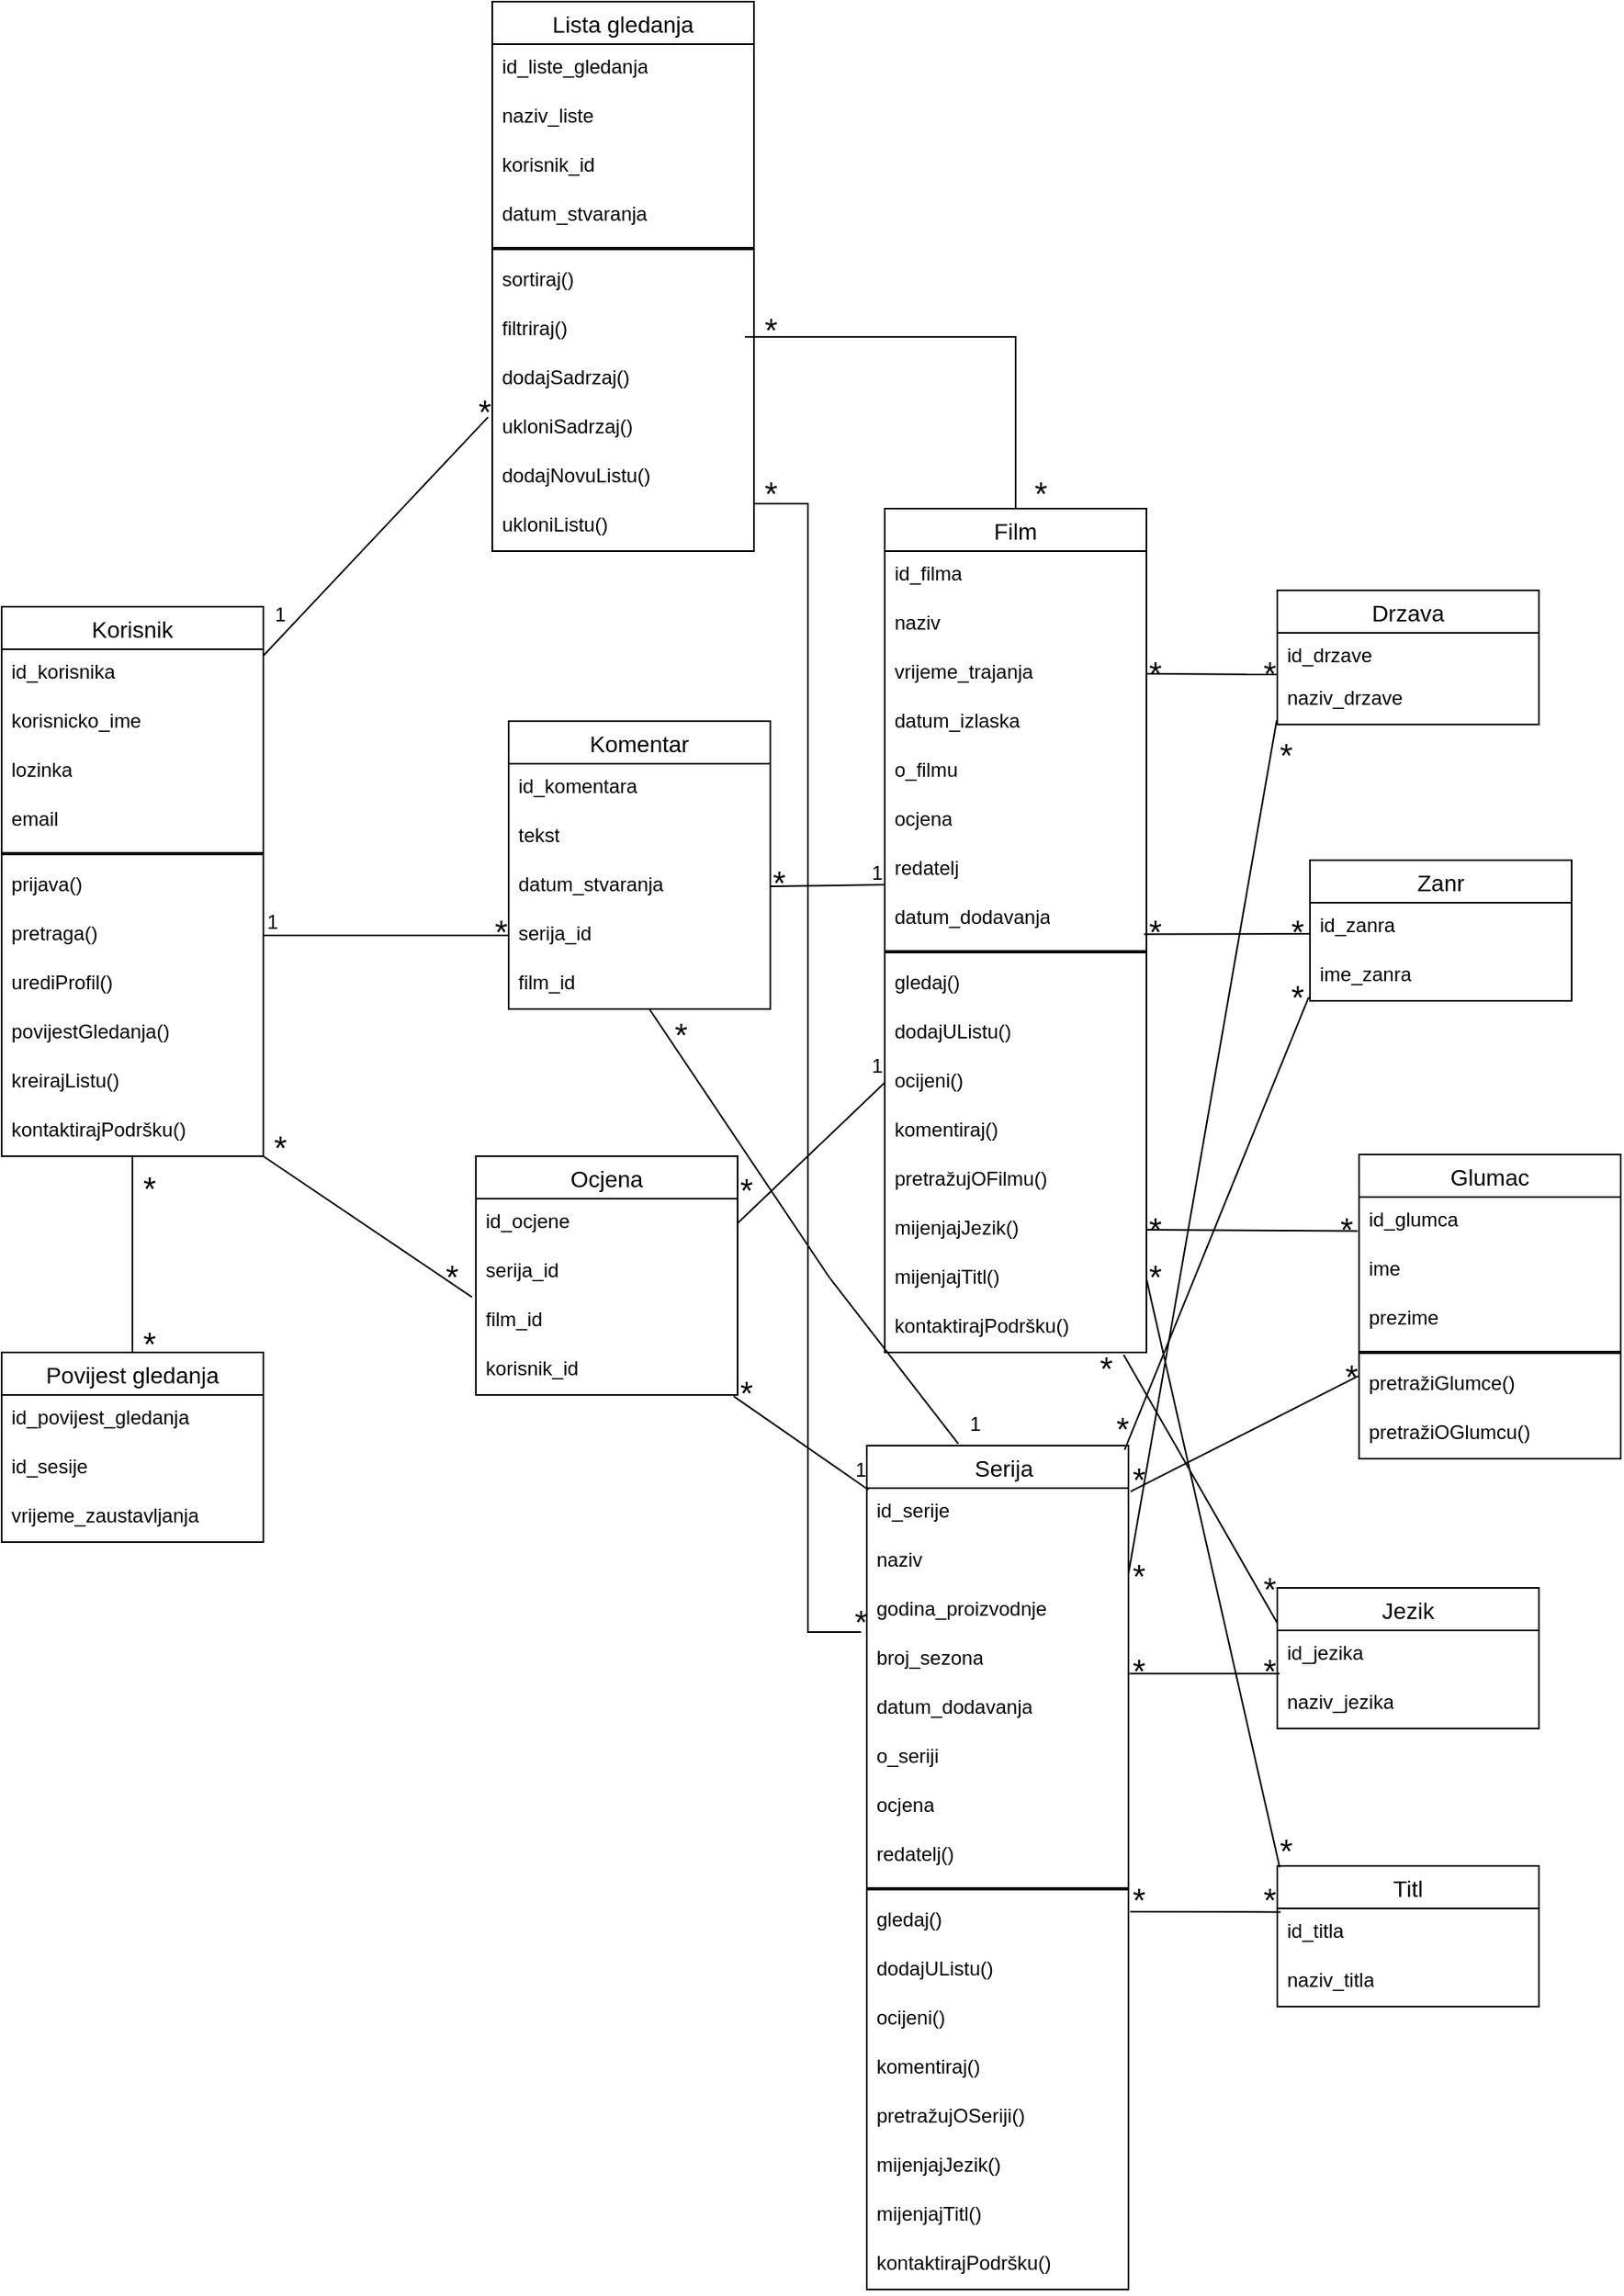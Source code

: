 <mxfile version="21.6.9" type="google">
  <diagram name="Page-1" id="tqZ2WAOpk1M-C6FMVx3-">
    <mxGraphModel grid="1" page="1" gridSize="10" guides="1" tooltips="1" connect="1" arrows="1" fold="1" pageScale="1" pageWidth="827" pageHeight="1169" math="0" shadow="0">
      <root>
        <mxCell id="0" />
        <mxCell id="1" parent="0" />
        <mxCell id="gK7qgR_omh8LFvfVxHxF-1" value="Korisnik" style="swimlane;fontStyle=0;childLayout=stackLayout;horizontal=1;startSize=26;horizontalStack=0;resizeParent=1;resizeParentMax=0;resizeLast=0;collapsible=1;marginBottom=0;align=center;fontSize=14;" vertex="1" parent="1">
          <mxGeometry x="50" y="140" width="160" height="336" as="geometry" />
        </mxCell>
        <mxCell id="gK7qgR_omh8LFvfVxHxF-2" value="id_korisnika&amp;nbsp;" style="text;strokeColor=none;fillColor=none;spacingLeft=4;spacingRight=4;overflow=hidden;rotatable=0;points=[[0,0.5],[1,0.5]];portConstraint=eastwest;fontSize=12;whiteSpace=wrap;html=1;" vertex="1" parent="gK7qgR_omh8LFvfVxHxF-1">
          <mxGeometry y="26" width="160" height="30" as="geometry" />
        </mxCell>
        <mxCell id="gK7qgR_omh8LFvfVxHxF-3" value="korisnicko_ime" style="text;strokeColor=none;fillColor=none;spacingLeft=4;spacingRight=4;overflow=hidden;rotatable=0;points=[[0,0.5],[1,0.5]];portConstraint=eastwest;fontSize=12;whiteSpace=wrap;html=1;" vertex="1" parent="gK7qgR_omh8LFvfVxHxF-1">
          <mxGeometry y="56" width="160" height="30" as="geometry" />
        </mxCell>
        <mxCell id="gK7qgR_omh8LFvfVxHxF-4" value="lozinka" style="text;strokeColor=none;fillColor=none;spacingLeft=4;spacingRight=4;overflow=hidden;rotatable=0;points=[[0,0.5],[1,0.5]];portConstraint=eastwest;fontSize=12;whiteSpace=wrap;html=1;" vertex="1" parent="gK7qgR_omh8LFvfVxHxF-1">
          <mxGeometry y="86" width="160" height="30" as="geometry" />
        </mxCell>
        <mxCell id="gK7qgR_omh8LFvfVxHxF-5" value="email" style="text;strokeColor=none;fillColor=none;spacingLeft=4;spacingRight=4;overflow=hidden;rotatable=0;points=[[0,0.5],[1,0.5]];portConstraint=eastwest;fontSize=12;whiteSpace=wrap;html=1;" vertex="1" parent="gK7qgR_omh8LFvfVxHxF-1">
          <mxGeometry y="116" width="160" height="30" as="geometry" />
        </mxCell>
        <mxCell id="gK7qgR_omh8LFvfVxHxF-13" value="" style="line;strokeWidth=2;html=1;" vertex="1" parent="gK7qgR_omh8LFvfVxHxF-1">
          <mxGeometry y="146" width="160" height="10" as="geometry" />
        </mxCell>
        <mxCell id="gK7qgR_omh8LFvfVxHxF-6" value="prijava()" style="text;strokeColor=none;fillColor=none;spacingLeft=4;spacingRight=4;overflow=hidden;rotatable=0;points=[[0,0.5],[1,0.5]];portConstraint=eastwest;fontSize=12;whiteSpace=wrap;html=1;" vertex="1" parent="gK7qgR_omh8LFvfVxHxF-1">
          <mxGeometry y="156" width="160" height="30" as="geometry" />
        </mxCell>
        <mxCell id="gK7qgR_omh8LFvfVxHxF-7" value="pretraga()" style="text;strokeColor=none;fillColor=none;spacingLeft=4;spacingRight=4;overflow=hidden;rotatable=0;points=[[0,0.5],[1,0.5]];portConstraint=eastwest;fontSize=12;whiteSpace=wrap;html=1;" vertex="1" parent="gK7qgR_omh8LFvfVxHxF-1">
          <mxGeometry y="186" width="160" height="30" as="geometry" />
        </mxCell>
        <mxCell id="gK7qgR_omh8LFvfVxHxF-8" value="urediProfil()" style="text;strokeColor=none;fillColor=none;spacingLeft=4;spacingRight=4;overflow=hidden;rotatable=0;points=[[0,0.5],[1,0.5]];portConstraint=eastwest;fontSize=12;whiteSpace=wrap;html=1;" vertex="1" parent="gK7qgR_omh8LFvfVxHxF-1">
          <mxGeometry y="216" width="160" height="30" as="geometry" />
        </mxCell>
        <mxCell id="gK7qgR_omh8LFvfVxHxF-9" value="povijestGledanja()" style="text;strokeColor=none;fillColor=none;spacingLeft=4;spacingRight=4;overflow=hidden;rotatable=0;points=[[0,0.5],[1,0.5]];portConstraint=eastwest;fontSize=12;whiteSpace=wrap;html=1;" vertex="1" parent="gK7qgR_omh8LFvfVxHxF-1">
          <mxGeometry y="246" width="160" height="30" as="geometry" />
        </mxCell>
        <mxCell id="gK7qgR_omh8LFvfVxHxF-10" value="kreirajListu()" style="text;strokeColor=none;fillColor=none;spacingLeft=4;spacingRight=4;overflow=hidden;rotatable=0;points=[[0,0.5],[1,0.5]];portConstraint=eastwest;fontSize=12;whiteSpace=wrap;html=1;" vertex="1" parent="gK7qgR_omh8LFvfVxHxF-1">
          <mxGeometry y="276" width="160" height="30" as="geometry" />
        </mxCell>
        <mxCell id="gK7qgR_omh8LFvfVxHxF-57" value="kontaktirajPodršku()" style="text;strokeColor=none;fillColor=none;spacingLeft=4;spacingRight=4;overflow=hidden;rotatable=0;points=[[0,0.5],[1,0.5]];portConstraint=eastwest;fontSize=12;whiteSpace=wrap;html=1;" vertex="1" parent="gK7qgR_omh8LFvfVxHxF-1">
          <mxGeometry y="306" width="160" height="30" as="geometry" />
        </mxCell>
        <mxCell id="gK7qgR_omh8LFvfVxHxF-14" value="Povijest gledanja" style="swimlane;fontStyle=0;childLayout=stackLayout;horizontal=1;startSize=26;horizontalStack=0;resizeParent=1;resizeParentMax=0;resizeLast=0;collapsible=1;marginBottom=0;align=center;fontSize=14;" vertex="1" parent="1">
          <mxGeometry x="50" y="596" width="160" height="116" as="geometry" />
        </mxCell>
        <mxCell id="gK7qgR_omh8LFvfVxHxF-15" value="id_povijest_gledanja" style="text;strokeColor=none;fillColor=none;spacingLeft=4;spacingRight=4;overflow=hidden;rotatable=0;points=[[0,0.5],[1,0.5]];portConstraint=eastwest;fontSize=12;whiteSpace=wrap;html=1;" vertex="1" parent="gK7qgR_omh8LFvfVxHxF-14">
          <mxGeometry y="26" width="160" height="30" as="geometry" />
        </mxCell>
        <mxCell id="gK7qgR_omh8LFvfVxHxF-16" value="id_sesije" style="text;strokeColor=none;fillColor=none;spacingLeft=4;spacingRight=4;overflow=hidden;rotatable=0;points=[[0,0.5],[1,0.5]];portConstraint=eastwest;fontSize=12;whiteSpace=wrap;html=1;" vertex="1" parent="gK7qgR_omh8LFvfVxHxF-14">
          <mxGeometry y="56" width="160" height="30" as="geometry" />
        </mxCell>
        <mxCell id="gK7qgR_omh8LFvfVxHxF-17" value="vrijeme_zaustavljanja" style="text;strokeColor=none;fillColor=none;spacingLeft=4;spacingRight=4;overflow=hidden;rotatable=0;points=[[0,0.5],[1,0.5]];portConstraint=eastwest;fontSize=12;whiteSpace=wrap;html=1;" vertex="1" parent="gK7qgR_omh8LFvfVxHxF-14">
          <mxGeometry y="86" width="160" height="30" as="geometry" />
        </mxCell>
        <mxCell id="gK7qgR_omh8LFvfVxHxF-18" value="Lista gledanja" style="swimlane;fontStyle=0;childLayout=stackLayout;horizontal=1;startSize=26;horizontalStack=0;resizeParent=1;resizeParentMax=0;resizeLast=0;collapsible=1;marginBottom=0;align=center;fontSize=14;" vertex="1" parent="1">
          <mxGeometry x="350" y="-230" width="160" height="336" as="geometry" />
        </mxCell>
        <mxCell id="gK7qgR_omh8LFvfVxHxF-19" value="id_liste_gledanja" style="text;strokeColor=none;fillColor=none;spacingLeft=4;spacingRight=4;overflow=hidden;rotatable=0;points=[[0,0.5],[1,0.5]];portConstraint=eastwest;fontSize=12;whiteSpace=wrap;html=1;" vertex="1" parent="gK7qgR_omh8LFvfVxHxF-18">
          <mxGeometry y="26" width="160" height="30" as="geometry" />
        </mxCell>
        <mxCell id="gK7qgR_omh8LFvfVxHxF-20" value="naziv_liste" style="text;strokeColor=none;fillColor=none;spacingLeft=4;spacingRight=4;overflow=hidden;rotatable=0;points=[[0,0.5],[1,0.5]];portConstraint=eastwest;fontSize=12;whiteSpace=wrap;html=1;" vertex="1" parent="gK7qgR_omh8LFvfVxHxF-18">
          <mxGeometry y="56" width="160" height="30" as="geometry" />
        </mxCell>
        <mxCell id="gK7qgR_omh8LFvfVxHxF-21" value="korisnik_id" style="text;strokeColor=none;fillColor=none;spacingLeft=4;spacingRight=4;overflow=hidden;rotatable=0;points=[[0,0.5],[1,0.5]];portConstraint=eastwest;fontSize=12;whiteSpace=wrap;html=1;" vertex="1" parent="gK7qgR_omh8LFvfVxHxF-18">
          <mxGeometry y="86" width="160" height="30" as="geometry" />
        </mxCell>
        <mxCell id="gK7qgR_omh8LFvfVxHxF-22" value="datum_stvaranja" style="text;strokeColor=none;fillColor=none;spacingLeft=4;spacingRight=4;overflow=hidden;rotatable=0;points=[[0,0.5],[1,0.5]];portConstraint=eastwest;fontSize=12;whiteSpace=wrap;html=1;" vertex="1" parent="gK7qgR_omh8LFvfVxHxF-18">
          <mxGeometry y="116" width="160" height="30" as="geometry" />
        </mxCell>
        <mxCell id="gK7qgR_omh8LFvfVxHxF-27" value="" style="line;strokeWidth=2;html=1;" vertex="1" parent="gK7qgR_omh8LFvfVxHxF-18">
          <mxGeometry y="146" width="160" height="10" as="geometry" />
        </mxCell>
        <mxCell id="gK7qgR_omh8LFvfVxHxF-23" value="sortiraj()" style="text;strokeColor=none;fillColor=none;spacingLeft=4;spacingRight=4;overflow=hidden;rotatable=0;points=[[0,0.5],[1,0.5]];portConstraint=eastwest;fontSize=12;whiteSpace=wrap;html=1;" vertex="1" parent="gK7qgR_omh8LFvfVxHxF-18">
          <mxGeometry y="156" width="160" height="30" as="geometry" />
        </mxCell>
        <mxCell id="gK7qgR_omh8LFvfVxHxF-24" value="filtriraj()" style="text;strokeColor=none;fillColor=none;spacingLeft=4;spacingRight=4;overflow=hidden;rotatable=0;points=[[0,0.5],[1,0.5]];portConstraint=eastwest;fontSize=12;whiteSpace=wrap;html=1;" vertex="1" parent="gK7qgR_omh8LFvfVxHxF-18">
          <mxGeometry y="186" width="160" height="30" as="geometry" />
        </mxCell>
        <mxCell id="gK7qgR_omh8LFvfVxHxF-25" value="dodajSadrzaj()" style="text;strokeColor=none;fillColor=none;spacingLeft=4;spacingRight=4;overflow=hidden;rotatable=0;points=[[0,0.5],[1,0.5]];portConstraint=eastwest;fontSize=12;whiteSpace=wrap;html=1;" vertex="1" parent="gK7qgR_omh8LFvfVxHxF-18">
          <mxGeometry y="216" width="160" height="30" as="geometry" />
        </mxCell>
        <mxCell id="gK7qgR_omh8LFvfVxHxF-26" value="ukloniSadrzaj()" style="text;strokeColor=none;fillColor=none;spacingLeft=4;spacingRight=4;overflow=hidden;rotatable=0;points=[[0,0.5],[1,0.5]];portConstraint=eastwest;fontSize=12;whiteSpace=wrap;html=1;" vertex="1" parent="gK7qgR_omh8LFvfVxHxF-18">
          <mxGeometry y="246" width="160" height="30" as="geometry" />
        </mxCell>
        <mxCell id="gK7qgR_omh8LFvfVxHxF-28" value="dodajNovuListu()" style="text;strokeColor=none;fillColor=none;spacingLeft=4;spacingRight=4;overflow=hidden;rotatable=0;points=[[0,0.5],[1,0.5]];portConstraint=eastwest;fontSize=12;whiteSpace=wrap;html=1;" vertex="1" parent="gK7qgR_omh8LFvfVxHxF-18">
          <mxGeometry y="276" width="160" height="30" as="geometry" />
        </mxCell>
        <mxCell id="gK7qgR_omh8LFvfVxHxF-29" value="ukloniListu()" style="text;strokeColor=none;fillColor=none;spacingLeft=4;spacingRight=4;overflow=hidden;rotatable=0;points=[[0,0.5],[1,0.5]];portConstraint=eastwest;fontSize=12;whiteSpace=wrap;html=1;" vertex="1" parent="gK7qgR_omh8LFvfVxHxF-18">
          <mxGeometry y="306" width="160" height="30" as="geometry" />
        </mxCell>
        <mxCell id="gK7qgR_omh8LFvfVxHxF-30" value="Komentar" style="swimlane;fontStyle=0;childLayout=stackLayout;horizontal=1;startSize=26;horizontalStack=0;resizeParent=1;resizeParentMax=0;resizeLast=0;collapsible=1;marginBottom=0;align=center;fontSize=14;" vertex="1" parent="1">
          <mxGeometry x="360" y="210" width="160" height="176" as="geometry" />
        </mxCell>
        <mxCell id="gK7qgR_omh8LFvfVxHxF-31" value="id_komentara" style="text;strokeColor=none;fillColor=none;spacingLeft=4;spacingRight=4;overflow=hidden;rotatable=0;points=[[0,0.5],[1,0.5]];portConstraint=eastwest;fontSize=12;whiteSpace=wrap;html=1;" vertex="1" parent="gK7qgR_omh8LFvfVxHxF-30">
          <mxGeometry y="26" width="160" height="30" as="geometry" />
        </mxCell>
        <mxCell id="gK7qgR_omh8LFvfVxHxF-32" value="tekst" style="text;strokeColor=none;fillColor=none;spacingLeft=4;spacingRight=4;overflow=hidden;rotatable=0;points=[[0,0.5],[1,0.5]];portConstraint=eastwest;fontSize=12;whiteSpace=wrap;html=1;" vertex="1" parent="gK7qgR_omh8LFvfVxHxF-30">
          <mxGeometry y="56" width="160" height="30" as="geometry" />
        </mxCell>
        <mxCell id="gK7qgR_omh8LFvfVxHxF-33" value="datum_stvaranja" style="text;strokeColor=none;fillColor=none;spacingLeft=4;spacingRight=4;overflow=hidden;rotatable=0;points=[[0,0.5],[1,0.5]];portConstraint=eastwest;fontSize=12;whiteSpace=wrap;html=1;" vertex="1" parent="gK7qgR_omh8LFvfVxHxF-30">
          <mxGeometry y="86" width="160" height="30" as="geometry" />
        </mxCell>
        <mxCell id="gK7qgR_omh8LFvfVxHxF-34" value="serija_id" style="text;strokeColor=none;fillColor=none;spacingLeft=4;spacingRight=4;overflow=hidden;rotatable=0;points=[[0,0.5],[1,0.5]];portConstraint=eastwest;fontSize=12;whiteSpace=wrap;html=1;" vertex="1" parent="gK7qgR_omh8LFvfVxHxF-30">
          <mxGeometry y="116" width="160" height="30" as="geometry" />
        </mxCell>
        <mxCell id="gK7qgR_omh8LFvfVxHxF-35" value="film_id" style="text;strokeColor=none;fillColor=none;spacingLeft=4;spacingRight=4;overflow=hidden;rotatable=0;points=[[0,0.5],[1,0.5]];portConstraint=eastwest;fontSize=12;whiteSpace=wrap;html=1;" vertex="1" parent="gK7qgR_omh8LFvfVxHxF-30">
          <mxGeometry y="146" width="160" height="30" as="geometry" />
        </mxCell>
        <mxCell id="gK7qgR_omh8LFvfVxHxF-36" value="Film" style="swimlane;fontStyle=0;childLayout=stackLayout;horizontal=1;startSize=26;horizontalStack=0;resizeParent=1;resizeParentMax=0;resizeLast=0;collapsible=1;marginBottom=0;align=center;fontSize=14;" vertex="1" parent="1">
          <mxGeometry x="590" y="80" width="160" height="516" as="geometry" />
        </mxCell>
        <mxCell id="gK7qgR_omh8LFvfVxHxF-37" value="id_filma" style="text;strokeColor=none;fillColor=none;spacingLeft=4;spacingRight=4;overflow=hidden;rotatable=0;points=[[0,0.5],[1,0.5]];portConstraint=eastwest;fontSize=12;whiteSpace=wrap;html=1;" vertex="1" parent="gK7qgR_omh8LFvfVxHxF-36">
          <mxGeometry y="26" width="160" height="30" as="geometry" />
        </mxCell>
        <mxCell id="gK7qgR_omh8LFvfVxHxF-38" value="naziv" style="text;strokeColor=none;fillColor=none;spacingLeft=4;spacingRight=4;overflow=hidden;rotatable=0;points=[[0,0.5],[1,0.5]];portConstraint=eastwest;fontSize=12;whiteSpace=wrap;html=1;" vertex="1" parent="gK7qgR_omh8LFvfVxHxF-36">
          <mxGeometry y="56" width="160" height="30" as="geometry" />
        </mxCell>
        <mxCell id="gK7qgR_omh8LFvfVxHxF-39" value="vrijeme_trajanja" style="text;strokeColor=none;fillColor=none;spacingLeft=4;spacingRight=4;overflow=hidden;rotatable=0;points=[[0,0.5],[1,0.5]];portConstraint=eastwest;fontSize=12;whiteSpace=wrap;html=1;" vertex="1" parent="gK7qgR_omh8LFvfVxHxF-36">
          <mxGeometry y="86" width="160" height="30" as="geometry" />
        </mxCell>
        <mxCell id="gK7qgR_omh8LFvfVxHxF-42" value="datum_izlaska" style="text;strokeColor=none;fillColor=none;spacingLeft=4;spacingRight=4;overflow=hidden;rotatable=0;points=[[0,0.5],[1,0.5]];portConstraint=eastwest;fontSize=12;whiteSpace=wrap;html=1;" vertex="1" parent="gK7qgR_omh8LFvfVxHxF-36">
          <mxGeometry y="116" width="160" height="30" as="geometry" />
        </mxCell>
        <mxCell id="gK7qgR_omh8LFvfVxHxF-43" value="o_filmu" style="text;strokeColor=none;fillColor=none;spacingLeft=4;spacingRight=4;overflow=hidden;rotatable=0;points=[[0,0.5],[1,0.5]];portConstraint=eastwest;fontSize=12;whiteSpace=wrap;html=1;" vertex="1" parent="gK7qgR_omh8LFvfVxHxF-36">
          <mxGeometry y="146" width="160" height="30" as="geometry" />
        </mxCell>
        <mxCell id="gK7qgR_omh8LFvfVxHxF-44" value="ocjena" style="text;strokeColor=none;fillColor=none;spacingLeft=4;spacingRight=4;overflow=hidden;rotatable=0;points=[[0,0.5],[1,0.5]];portConstraint=eastwest;fontSize=12;whiteSpace=wrap;html=1;" vertex="1" parent="gK7qgR_omh8LFvfVxHxF-36">
          <mxGeometry y="176" width="160" height="30" as="geometry" />
        </mxCell>
        <mxCell id="gK7qgR_omh8LFvfVxHxF-45" value="redatelj" style="text;strokeColor=none;fillColor=none;spacingLeft=4;spacingRight=4;overflow=hidden;rotatable=0;points=[[0,0.5],[1,0.5]];portConstraint=eastwest;fontSize=12;whiteSpace=wrap;html=1;" vertex="1" parent="gK7qgR_omh8LFvfVxHxF-36">
          <mxGeometry y="206" width="160" height="30" as="geometry" />
        </mxCell>
        <mxCell id="gK7qgR_omh8LFvfVxHxF-46" value="datum_dodavanja" style="text;strokeColor=none;fillColor=none;spacingLeft=4;spacingRight=4;overflow=hidden;rotatable=0;points=[[0,0.5],[1,0.5]];portConstraint=eastwest;fontSize=12;whiteSpace=wrap;html=1;" vertex="1" parent="gK7qgR_omh8LFvfVxHxF-36">
          <mxGeometry y="236" width="160" height="30" as="geometry" />
        </mxCell>
        <mxCell id="gK7qgR_omh8LFvfVxHxF-54" value="" style="line;strokeWidth=2;html=1;" vertex="1" parent="gK7qgR_omh8LFvfVxHxF-36">
          <mxGeometry y="266" width="160" height="10" as="geometry" />
        </mxCell>
        <mxCell id="gK7qgR_omh8LFvfVxHxF-47" value="gledaj()" style="text;strokeColor=none;fillColor=none;spacingLeft=4;spacingRight=4;overflow=hidden;rotatable=0;points=[[0,0.5],[1,0.5]];portConstraint=eastwest;fontSize=12;whiteSpace=wrap;html=1;" vertex="1" parent="gK7qgR_omh8LFvfVxHxF-36">
          <mxGeometry y="276" width="160" height="30" as="geometry" />
        </mxCell>
        <mxCell id="gK7qgR_omh8LFvfVxHxF-48" value="dodajUListu()" style="text;strokeColor=none;fillColor=none;spacingLeft=4;spacingRight=4;overflow=hidden;rotatable=0;points=[[0,0.5],[1,0.5]];portConstraint=eastwest;fontSize=12;whiteSpace=wrap;html=1;" vertex="1" parent="gK7qgR_omh8LFvfVxHxF-36">
          <mxGeometry y="306" width="160" height="30" as="geometry" />
        </mxCell>
        <mxCell id="gK7qgR_omh8LFvfVxHxF-49" value="ocijeni()" style="text;strokeColor=none;fillColor=none;spacingLeft=4;spacingRight=4;overflow=hidden;rotatable=0;points=[[0,0.5],[1,0.5]];portConstraint=eastwest;fontSize=12;whiteSpace=wrap;html=1;" vertex="1" parent="gK7qgR_omh8LFvfVxHxF-36">
          <mxGeometry y="336" width="160" height="30" as="geometry" />
        </mxCell>
        <mxCell id="gK7qgR_omh8LFvfVxHxF-50" value="komentiraj()" style="text;strokeColor=none;fillColor=none;spacingLeft=4;spacingRight=4;overflow=hidden;rotatable=0;points=[[0,0.5],[1,0.5]];portConstraint=eastwest;fontSize=12;whiteSpace=wrap;html=1;" vertex="1" parent="gK7qgR_omh8LFvfVxHxF-36">
          <mxGeometry y="366" width="160" height="30" as="geometry" />
        </mxCell>
        <mxCell id="gK7qgR_omh8LFvfVxHxF-51" value="pretražujOFilmu()" style="text;strokeColor=none;fillColor=none;spacingLeft=4;spacingRight=4;overflow=hidden;rotatable=0;points=[[0,0.5],[1,0.5]];portConstraint=eastwest;fontSize=12;whiteSpace=wrap;html=1;" vertex="1" parent="gK7qgR_omh8LFvfVxHxF-36">
          <mxGeometry y="396" width="160" height="30" as="geometry" />
        </mxCell>
        <mxCell id="gK7qgR_omh8LFvfVxHxF-52" value="mijenjajJezik()" style="text;strokeColor=none;fillColor=none;spacingLeft=4;spacingRight=4;overflow=hidden;rotatable=0;points=[[0,0.5],[1,0.5]];portConstraint=eastwest;fontSize=12;whiteSpace=wrap;html=1;" vertex="1" parent="gK7qgR_omh8LFvfVxHxF-36">
          <mxGeometry y="426" width="160" height="30" as="geometry" />
        </mxCell>
        <mxCell id="gK7qgR_omh8LFvfVxHxF-55" value="mijenjajTitl()" style="text;strokeColor=none;fillColor=none;spacingLeft=4;spacingRight=4;overflow=hidden;rotatable=0;points=[[0,0.5],[1,0.5]];portConstraint=eastwest;fontSize=12;whiteSpace=wrap;html=1;" vertex="1" parent="gK7qgR_omh8LFvfVxHxF-36">
          <mxGeometry y="456" width="160" height="30" as="geometry" />
        </mxCell>
        <mxCell id="gK7qgR_omh8LFvfVxHxF-56" value="kontaktirajPodršku()" style="text;strokeColor=none;fillColor=none;spacingLeft=4;spacingRight=4;overflow=hidden;rotatable=0;points=[[0,0.5],[1,0.5]];portConstraint=eastwest;fontSize=12;whiteSpace=wrap;html=1;" vertex="1" parent="gK7qgR_omh8LFvfVxHxF-36">
          <mxGeometry y="486" width="160" height="30" as="geometry" />
        </mxCell>
        <mxCell id="gK7qgR_omh8LFvfVxHxF-58" value="  Serija" style="swimlane;fontStyle=0;childLayout=stackLayout;horizontal=1;startSize=26;horizontalStack=0;resizeParent=1;resizeParentMax=0;resizeLast=0;collapsible=1;marginBottom=0;align=center;fontSize=14;" vertex="1" parent="1">
          <mxGeometry x="579" y="653" width="160" height="516" as="geometry" />
        </mxCell>
        <mxCell id="gK7qgR_omh8LFvfVxHxF-59" value="id_serije" style="text;strokeColor=none;fillColor=none;spacingLeft=4;spacingRight=4;overflow=hidden;rotatable=0;points=[[0,0.5],[1,0.5]];portConstraint=eastwest;fontSize=12;whiteSpace=wrap;html=1;" vertex="1" parent="gK7qgR_omh8LFvfVxHxF-58">
          <mxGeometry y="26" width="160" height="30" as="geometry" />
        </mxCell>
        <mxCell id="gK7qgR_omh8LFvfVxHxF-60" value="naziv" style="text;strokeColor=none;fillColor=none;spacingLeft=4;spacingRight=4;overflow=hidden;rotatable=0;points=[[0,0.5],[1,0.5]];portConstraint=eastwest;fontSize=12;whiteSpace=wrap;html=1;" vertex="1" parent="gK7qgR_omh8LFvfVxHxF-58">
          <mxGeometry y="56" width="160" height="30" as="geometry" />
        </mxCell>
        <mxCell id="gK7qgR_omh8LFvfVxHxF-61" value="godina_proizvodnje" style="text;strokeColor=none;fillColor=none;spacingLeft=4;spacingRight=4;overflow=hidden;rotatable=0;points=[[0,0.5],[1,0.5]];portConstraint=eastwest;fontSize=12;whiteSpace=wrap;html=1;" vertex="1" parent="gK7qgR_omh8LFvfVxHxF-58">
          <mxGeometry y="86" width="160" height="30" as="geometry" />
        </mxCell>
        <mxCell id="gK7qgR_omh8LFvfVxHxF-62" value="broj_sezona" style="text;strokeColor=none;fillColor=none;spacingLeft=4;spacingRight=4;overflow=hidden;rotatable=0;points=[[0,0.5],[1,0.5]];portConstraint=eastwest;fontSize=12;whiteSpace=wrap;html=1;" vertex="1" parent="gK7qgR_omh8LFvfVxHxF-58">
          <mxGeometry y="116" width="160" height="30" as="geometry" />
        </mxCell>
        <mxCell id="gK7qgR_omh8LFvfVxHxF-63" value="datum_dodavanja" style="text;strokeColor=none;fillColor=none;spacingLeft=4;spacingRight=4;overflow=hidden;rotatable=0;points=[[0,0.5],[1,0.5]];portConstraint=eastwest;fontSize=12;whiteSpace=wrap;html=1;" vertex="1" parent="gK7qgR_omh8LFvfVxHxF-58">
          <mxGeometry y="146" width="160" height="30" as="geometry" />
        </mxCell>
        <mxCell id="gK7qgR_omh8LFvfVxHxF-64" value="o_seriji" style="text;strokeColor=none;fillColor=none;spacingLeft=4;spacingRight=4;overflow=hidden;rotatable=0;points=[[0,0.5],[1,0.5]];portConstraint=eastwest;fontSize=12;whiteSpace=wrap;html=1;" vertex="1" parent="gK7qgR_omh8LFvfVxHxF-58">
          <mxGeometry y="176" width="160" height="30" as="geometry" />
        </mxCell>
        <mxCell id="gK7qgR_omh8LFvfVxHxF-65" value="ocjena" style="text;strokeColor=none;fillColor=none;spacingLeft=4;spacingRight=4;overflow=hidden;rotatable=0;points=[[0,0.5],[1,0.5]];portConstraint=eastwest;fontSize=12;whiteSpace=wrap;html=1;" vertex="1" parent="gK7qgR_omh8LFvfVxHxF-58">
          <mxGeometry y="206" width="160" height="30" as="geometry" />
        </mxCell>
        <mxCell id="gK7qgR_omh8LFvfVxHxF-66" value="redatelj()" style="text;strokeColor=none;fillColor=none;spacingLeft=4;spacingRight=4;overflow=hidden;rotatable=0;points=[[0,0.5],[1,0.5]];portConstraint=eastwest;fontSize=12;whiteSpace=wrap;html=1;" vertex="1" parent="gK7qgR_omh8LFvfVxHxF-58">
          <mxGeometry y="236" width="160" height="30" as="geometry" />
        </mxCell>
        <mxCell id="gK7qgR_omh8LFvfVxHxF-67" value="" style="line;strokeWidth=2;html=1;" vertex="1" parent="gK7qgR_omh8LFvfVxHxF-58">
          <mxGeometry y="266" width="160" height="10" as="geometry" />
        </mxCell>
        <mxCell id="gK7qgR_omh8LFvfVxHxF-68" value="gledaj()" style="text;strokeColor=none;fillColor=none;spacingLeft=4;spacingRight=4;overflow=hidden;rotatable=0;points=[[0,0.5],[1,0.5]];portConstraint=eastwest;fontSize=12;whiteSpace=wrap;html=1;" vertex="1" parent="gK7qgR_omh8LFvfVxHxF-58">
          <mxGeometry y="276" width="160" height="30" as="geometry" />
        </mxCell>
        <mxCell id="gK7qgR_omh8LFvfVxHxF-69" value="dodajUListu()" style="text;strokeColor=none;fillColor=none;spacingLeft=4;spacingRight=4;overflow=hidden;rotatable=0;points=[[0,0.5],[1,0.5]];portConstraint=eastwest;fontSize=12;whiteSpace=wrap;html=1;" vertex="1" parent="gK7qgR_omh8LFvfVxHxF-58">
          <mxGeometry y="306" width="160" height="30" as="geometry" />
        </mxCell>
        <mxCell id="gK7qgR_omh8LFvfVxHxF-70" value="ocijeni()" style="text;strokeColor=none;fillColor=none;spacingLeft=4;spacingRight=4;overflow=hidden;rotatable=0;points=[[0,0.5],[1,0.5]];portConstraint=eastwest;fontSize=12;whiteSpace=wrap;html=1;" vertex="1" parent="gK7qgR_omh8LFvfVxHxF-58">
          <mxGeometry y="336" width="160" height="30" as="geometry" />
        </mxCell>
        <mxCell id="gK7qgR_omh8LFvfVxHxF-71" value="komentiraj()" style="text;strokeColor=none;fillColor=none;spacingLeft=4;spacingRight=4;overflow=hidden;rotatable=0;points=[[0,0.5],[1,0.5]];portConstraint=eastwest;fontSize=12;whiteSpace=wrap;html=1;" vertex="1" parent="gK7qgR_omh8LFvfVxHxF-58">
          <mxGeometry y="366" width="160" height="30" as="geometry" />
        </mxCell>
        <mxCell id="gK7qgR_omh8LFvfVxHxF-72" value="pretražujOSeriji()" style="text;strokeColor=none;fillColor=none;spacingLeft=4;spacingRight=4;overflow=hidden;rotatable=0;points=[[0,0.5],[1,0.5]];portConstraint=eastwest;fontSize=12;whiteSpace=wrap;html=1;" vertex="1" parent="gK7qgR_omh8LFvfVxHxF-58">
          <mxGeometry y="396" width="160" height="30" as="geometry" />
        </mxCell>
        <mxCell id="gK7qgR_omh8LFvfVxHxF-73" value="mijenjajJezik()" style="text;strokeColor=none;fillColor=none;spacingLeft=4;spacingRight=4;overflow=hidden;rotatable=0;points=[[0,0.5],[1,0.5]];portConstraint=eastwest;fontSize=12;whiteSpace=wrap;html=1;" vertex="1" parent="gK7qgR_omh8LFvfVxHxF-58">
          <mxGeometry y="426" width="160" height="30" as="geometry" />
        </mxCell>
        <mxCell id="gK7qgR_omh8LFvfVxHxF-74" value="mijenjajTitl()" style="text;strokeColor=none;fillColor=none;spacingLeft=4;spacingRight=4;overflow=hidden;rotatable=0;points=[[0,0.5],[1,0.5]];portConstraint=eastwest;fontSize=12;whiteSpace=wrap;html=1;" vertex="1" parent="gK7qgR_omh8LFvfVxHxF-58">
          <mxGeometry y="456" width="160" height="30" as="geometry" />
        </mxCell>
        <mxCell id="gK7qgR_omh8LFvfVxHxF-75" value="kontaktirajPodršku()" style="text;strokeColor=none;fillColor=none;spacingLeft=4;spacingRight=4;overflow=hidden;rotatable=0;points=[[0,0.5],[1,0.5]];portConstraint=eastwest;fontSize=12;whiteSpace=wrap;html=1;" vertex="1" parent="gK7qgR_omh8LFvfVxHxF-58">
          <mxGeometry y="486" width="160" height="30" as="geometry" />
        </mxCell>
        <mxCell id="gK7qgR_omh8LFvfVxHxF-76" value="Glumac" style="swimlane;fontStyle=0;childLayout=stackLayout;horizontal=1;startSize=26;horizontalStack=0;resizeParent=1;resizeParentMax=0;resizeLast=0;collapsible=1;marginBottom=0;align=center;fontSize=14;" vertex="1" parent="1">
          <mxGeometry x="880" y="475" width="160" height="186" as="geometry" />
        </mxCell>
        <mxCell id="gK7qgR_omh8LFvfVxHxF-77" value="id_glumca" style="text;strokeColor=none;fillColor=none;spacingLeft=4;spacingRight=4;overflow=hidden;rotatable=0;points=[[0,0.5],[1,0.5]];portConstraint=eastwest;fontSize=12;whiteSpace=wrap;html=1;" vertex="1" parent="gK7qgR_omh8LFvfVxHxF-76">
          <mxGeometry y="26" width="160" height="30" as="geometry" />
        </mxCell>
        <mxCell id="gK7qgR_omh8LFvfVxHxF-78" value="ime&amp;nbsp;" style="text;strokeColor=none;fillColor=none;spacingLeft=4;spacingRight=4;overflow=hidden;rotatable=0;points=[[0,0.5],[1,0.5]];portConstraint=eastwest;fontSize=12;whiteSpace=wrap;html=1;" vertex="1" parent="gK7qgR_omh8LFvfVxHxF-76">
          <mxGeometry y="56" width="160" height="30" as="geometry" />
        </mxCell>
        <mxCell id="gK7qgR_omh8LFvfVxHxF-79" value="prezime" style="text;strokeColor=none;fillColor=none;spacingLeft=4;spacingRight=4;overflow=hidden;rotatable=0;points=[[0,0.5],[1,0.5]];portConstraint=eastwest;fontSize=12;whiteSpace=wrap;html=1;" vertex="1" parent="gK7qgR_omh8LFvfVxHxF-76">
          <mxGeometry y="86" width="160" height="30" as="geometry" />
        </mxCell>
        <mxCell id="gK7qgR_omh8LFvfVxHxF-81" value="" style="line;strokeWidth=2;html=1;" vertex="1" parent="gK7qgR_omh8LFvfVxHxF-76">
          <mxGeometry y="116" width="160" height="10" as="geometry" />
        </mxCell>
        <mxCell id="gK7qgR_omh8LFvfVxHxF-80" value="pretražiGlumce()" style="text;strokeColor=none;fillColor=none;spacingLeft=4;spacingRight=4;overflow=hidden;rotatable=0;points=[[0,0.5],[1,0.5]];portConstraint=eastwest;fontSize=12;whiteSpace=wrap;html=1;" vertex="1" parent="gK7qgR_omh8LFvfVxHxF-76">
          <mxGeometry y="126" width="160" height="30" as="geometry" />
        </mxCell>
        <mxCell id="gK7qgR_omh8LFvfVxHxF-82" value="pretražiOGlumcu()" style="text;strokeColor=none;fillColor=none;spacingLeft=4;spacingRight=4;overflow=hidden;rotatable=0;points=[[0,0.5],[1,0.5]];portConstraint=eastwest;fontSize=12;whiteSpace=wrap;html=1;" vertex="1" parent="gK7qgR_omh8LFvfVxHxF-76">
          <mxGeometry y="156" width="160" height="30" as="geometry" />
        </mxCell>
        <mxCell id="gK7qgR_omh8LFvfVxHxF-83" value="Jezik" style="swimlane;fontStyle=0;childLayout=stackLayout;horizontal=1;startSize=26;horizontalStack=0;resizeParent=1;resizeParentMax=0;resizeLast=0;collapsible=1;marginBottom=0;align=center;fontSize=14;" vertex="1" parent="1">
          <mxGeometry x="830" y="740" width="160" height="86" as="geometry" />
        </mxCell>
        <mxCell id="gK7qgR_omh8LFvfVxHxF-84" value="id_jezika" style="text;strokeColor=none;fillColor=none;spacingLeft=4;spacingRight=4;overflow=hidden;rotatable=0;points=[[0,0.5],[1,0.5]];portConstraint=eastwest;fontSize=12;whiteSpace=wrap;html=1;" vertex="1" parent="gK7qgR_omh8LFvfVxHxF-83">
          <mxGeometry y="26" width="160" height="30" as="geometry" />
        </mxCell>
        <mxCell id="gK7qgR_omh8LFvfVxHxF-85" value="naziv_jezika" style="text;strokeColor=none;fillColor=none;spacingLeft=4;spacingRight=4;overflow=hidden;rotatable=0;points=[[0,0.5],[1,0.5]];portConstraint=eastwest;fontSize=12;whiteSpace=wrap;html=1;" vertex="1" parent="gK7qgR_omh8LFvfVxHxF-83">
          <mxGeometry y="56" width="160" height="30" as="geometry" />
        </mxCell>
        <mxCell id="gK7qgR_omh8LFvfVxHxF-87" value="Titl" style="swimlane;fontStyle=0;childLayout=stackLayout;horizontal=1;startSize=26;horizontalStack=0;resizeParent=1;resizeParentMax=0;resizeLast=0;collapsible=1;marginBottom=0;align=center;fontSize=14;" vertex="1" parent="1">
          <mxGeometry x="830" y="910" width="160" height="86" as="geometry" />
        </mxCell>
        <mxCell id="gK7qgR_omh8LFvfVxHxF-88" value="id_titla" style="text;strokeColor=none;fillColor=none;spacingLeft=4;spacingRight=4;overflow=hidden;rotatable=0;points=[[0,0.5],[1,0.5]];portConstraint=eastwest;fontSize=12;whiteSpace=wrap;html=1;" vertex="1" parent="gK7qgR_omh8LFvfVxHxF-87">
          <mxGeometry y="26" width="160" height="30" as="geometry" />
        </mxCell>
        <mxCell id="gK7qgR_omh8LFvfVxHxF-89" value="naziv_titla" style="text;strokeColor=none;fillColor=none;spacingLeft=4;spacingRight=4;overflow=hidden;rotatable=0;points=[[0,0.5],[1,0.5]];portConstraint=eastwest;fontSize=12;whiteSpace=wrap;html=1;" vertex="1" parent="gK7qgR_omh8LFvfVxHxF-87">
          <mxGeometry y="56" width="160" height="30" as="geometry" />
        </mxCell>
        <mxCell id="gK7qgR_omh8LFvfVxHxF-90" value="Ocjena" style="swimlane;fontStyle=0;childLayout=stackLayout;horizontal=1;startSize=26;horizontalStack=0;resizeParent=1;resizeParentMax=0;resizeLast=0;collapsible=1;marginBottom=0;align=center;fontSize=14;" vertex="1" parent="1">
          <mxGeometry x="340" y="476" width="160" height="146" as="geometry" />
        </mxCell>
        <mxCell id="gK7qgR_omh8LFvfVxHxF-91" value="id_ocjene" style="text;strokeColor=none;fillColor=none;spacingLeft=4;spacingRight=4;overflow=hidden;rotatable=0;points=[[0,0.5],[1,0.5]];portConstraint=eastwest;fontSize=12;whiteSpace=wrap;html=1;" vertex="1" parent="gK7qgR_omh8LFvfVxHxF-90">
          <mxGeometry y="26" width="160" height="30" as="geometry" />
        </mxCell>
        <mxCell id="gK7qgR_omh8LFvfVxHxF-92" value="serija_id" style="text;strokeColor=none;fillColor=none;spacingLeft=4;spacingRight=4;overflow=hidden;rotatable=0;points=[[0,0.5],[1,0.5]];portConstraint=eastwest;fontSize=12;whiteSpace=wrap;html=1;" vertex="1" parent="gK7qgR_omh8LFvfVxHxF-90">
          <mxGeometry y="56" width="160" height="30" as="geometry" />
        </mxCell>
        <mxCell id="gK7qgR_omh8LFvfVxHxF-93" value="film_id" style="text;strokeColor=none;fillColor=none;spacingLeft=4;spacingRight=4;overflow=hidden;rotatable=0;points=[[0,0.5],[1,0.5]];portConstraint=eastwest;fontSize=12;whiteSpace=wrap;html=1;" vertex="1" parent="gK7qgR_omh8LFvfVxHxF-90">
          <mxGeometry y="86" width="160" height="30" as="geometry" />
        </mxCell>
        <mxCell id="gK7qgR_omh8LFvfVxHxF-98" value="korisnik_id" style="text;strokeColor=none;fillColor=none;spacingLeft=4;spacingRight=4;overflow=hidden;rotatable=0;points=[[0,0.5],[1,0.5]];portConstraint=eastwest;fontSize=12;whiteSpace=wrap;html=1;" vertex="1" parent="gK7qgR_omh8LFvfVxHxF-90">
          <mxGeometry y="116" width="160" height="30" as="geometry" />
        </mxCell>
        <mxCell id="gK7qgR_omh8LFvfVxHxF-99" value="Zanr" style="swimlane;fontStyle=0;childLayout=stackLayout;horizontal=1;startSize=26;horizontalStack=0;resizeParent=1;resizeParentMax=0;resizeLast=0;collapsible=1;marginBottom=0;align=center;fontSize=14;" vertex="1" parent="1">
          <mxGeometry x="850" y="295" width="160" height="86" as="geometry" />
        </mxCell>
        <mxCell id="gK7qgR_omh8LFvfVxHxF-100" value="id_zanra" style="text;strokeColor=none;fillColor=none;spacingLeft=4;spacingRight=4;overflow=hidden;rotatable=0;points=[[0,0.5],[1,0.5]];portConstraint=eastwest;fontSize=12;whiteSpace=wrap;html=1;" vertex="1" parent="gK7qgR_omh8LFvfVxHxF-99">
          <mxGeometry y="26" width="160" height="30" as="geometry" />
        </mxCell>
        <mxCell id="gK7qgR_omh8LFvfVxHxF-101" value="ime_zanra" style="text;strokeColor=none;fillColor=none;spacingLeft=4;spacingRight=4;overflow=hidden;rotatable=0;points=[[0,0.5],[1,0.5]];portConstraint=eastwest;fontSize=12;whiteSpace=wrap;html=1;" vertex="1" parent="gK7qgR_omh8LFvfVxHxF-99">
          <mxGeometry y="56" width="160" height="30" as="geometry" />
        </mxCell>
        <mxCell id="gK7qgR_omh8LFvfVxHxF-103" value="Drzava" style="swimlane;fontStyle=0;childLayout=stackLayout;horizontal=1;startSize=26;horizontalStack=0;resizeParent=1;resizeParentMax=0;resizeLast=0;collapsible=1;marginBottom=0;align=center;fontSize=14;" vertex="1" parent="1">
          <mxGeometry x="830" y="130" width="160" height="82" as="geometry" />
        </mxCell>
        <mxCell id="gK7qgR_omh8LFvfVxHxF-104" value="id_drzave" style="text;strokeColor=none;fillColor=none;spacingLeft=4;spacingRight=4;overflow=hidden;rotatable=0;points=[[0,0.5],[1,0.5]];portConstraint=eastwest;fontSize=12;whiteSpace=wrap;html=1;" vertex="1" parent="gK7qgR_omh8LFvfVxHxF-103">
          <mxGeometry y="26" width="160" height="26" as="geometry" />
        </mxCell>
        <mxCell id="gK7qgR_omh8LFvfVxHxF-105" value="naziv_drzave" style="text;strokeColor=none;fillColor=none;spacingLeft=4;spacingRight=4;overflow=hidden;rotatable=0;points=[[0,0.5],[1,0.5]];portConstraint=eastwest;fontSize=12;whiteSpace=wrap;html=1;" vertex="1" parent="gK7qgR_omh8LFvfVxHxF-103">
          <mxGeometry y="52" width="160" height="30" as="geometry" />
        </mxCell>
        <mxCell id="gK7qgR_omh8LFvfVxHxF-112" value="" style="endArrow=none;html=1;rounded=0;exitX=0.5;exitY=0;exitDx=0;exitDy=0;" edge="1" parent="1" source="gK7qgR_omh8LFvfVxHxF-14" target="gK7qgR_omh8LFvfVxHxF-57">
          <mxGeometry relative="1" as="geometry">
            <mxPoint x="130" y="590" as="sourcePoint" />
            <mxPoint x="420" y="450" as="targetPoint" />
          </mxGeometry>
        </mxCell>
        <mxCell id="gK7qgR_omh8LFvfVxHxF-113" value="&lt;font style=&quot;font-size: 20px;&quot;&gt;*&lt;/font&gt;" style="text;html=1;align=center;verticalAlign=middle;resizable=0;points=[];autosize=1;strokeColor=none;fillColor=none;" vertex="1" parent="1">
          <mxGeometry x="125" y="475" width="30" height="40" as="geometry" />
        </mxCell>
        <mxCell id="gK7qgR_omh8LFvfVxHxF-114" value="&lt;font style=&quot;font-size: 20px;&quot;&gt;*&lt;/font&gt;" style="text;html=1;align=center;verticalAlign=middle;resizable=0;points=[];autosize=1;strokeColor=none;fillColor=none;" vertex="1" parent="1">
          <mxGeometry x="125" y="570" width="30" height="40" as="geometry" />
        </mxCell>
        <mxCell id="gK7qgR_omh8LFvfVxHxF-115" value="&lt;font style=&quot;font-size: 20px;&quot;&gt;*&lt;/font&gt;" style="text;html=1;align=center;verticalAlign=middle;resizable=0;points=[];autosize=1;strokeColor=none;fillColor=none;" vertex="1" parent="1">
          <mxGeometry x="340" y="318" width="30" height="40" as="geometry" />
        </mxCell>
        <mxCell id="gK7qgR_omh8LFvfVxHxF-116" value="" style="endArrow=none;html=1;rounded=0;entryX=1;entryY=0.5;entryDx=0;entryDy=0;exitX=0;exitY=0.5;exitDx=0;exitDy=0;" edge="1" parent="1" source="gK7qgR_omh8LFvfVxHxF-34" target="gK7qgR_omh8LFvfVxHxF-7">
          <mxGeometry relative="1" as="geometry">
            <mxPoint x="260" y="440" as="sourcePoint" />
            <mxPoint x="420" y="440" as="targetPoint" />
          </mxGeometry>
        </mxCell>
        <mxCell id="gK7qgR_omh8LFvfVxHxF-117" value="1" style="resizable=0;html=1;whiteSpace=wrap;align=right;verticalAlign=bottom;" connectable="0" vertex="1" parent="gK7qgR_omh8LFvfVxHxF-116">
          <mxGeometry x="1" relative="1" as="geometry">
            <mxPoint x="10" as="offset" />
          </mxGeometry>
        </mxCell>
        <mxCell id="gK7qgR_omh8LFvfVxHxF-119" value="&lt;font style=&quot;font-size: 20px;&quot;&gt;*&lt;/font&gt;" style="text;html=1;align=center;verticalAlign=middle;resizable=0;points=[];autosize=1;strokeColor=none;fillColor=none;" vertex="1" parent="1">
          <mxGeometry x="740" y="318" width="30" height="40" as="geometry" />
        </mxCell>
        <mxCell id="gK7qgR_omh8LFvfVxHxF-122" value="" style="endArrow=none;html=1;rounded=0;exitX=0.991;exitY=0.809;exitDx=0;exitDy=0;exitPerimeter=0;" edge="1" parent="1" source="gK7qgR_omh8LFvfVxHxF-46">
          <mxGeometry relative="1" as="geometry">
            <mxPoint x="772.48" y="351.84" as="sourcePoint" />
            <mxPoint x="850" y="340" as="targetPoint" />
          </mxGeometry>
        </mxCell>
        <mxCell id="gK7qgR_omh8LFvfVxHxF-123" value="&lt;font style=&quot;font-size: 20px;&quot;&gt;*&lt;/font&gt;" style="text;html=1;align=center;verticalAlign=middle;resizable=0;points=[];autosize=1;strokeColor=none;fillColor=none;" vertex="1" parent="1">
          <mxGeometry x="827" y="318" width="30" height="40" as="geometry" />
        </mxCell>
        <mxCell id="gK7qgR_omh8LFvfVxHxF-126" value="" style="endArrow=none;html=1;rounded=0;exitX=1;exitY=0.5;exitDx=0;exitDy=0;entryX=-0.005;entryY=0.693;entryDx=0;entryDy=0;entryPerimeter=0;" edge="1" parent="1" source="gK7qgR_omh8LFvfVxHxF-52" target="gK7qgR_omh8LFvfVxHxF-77">
          <mxGeometry relative="1" as="geometry">
            <mxPoint x="770" y="520" as="sourcePoint" />
            <mxPoint x="930" y="520" as="targetPoint" />
          </mxGeometry>
        </mxCell>
        <mxCell id="gK7qgR_omh8LFvfVxHxF-127" value="&lt;font style=&quot;font-size: 20px;&quot;&gt;*&lt;/font&gt;" style="text;html=1;align=center;verticalAlign=middle;resizable=0;points=[];autosize=1;strokeColor=none;fillColor=none;" vertex="1" parent="1">
          <mxGeometry x="740" y="500" width="30" height="40" as="geometry" />
        </mxCell>
        <mxCell id="gK7qgR_omh8LFvfVxHxF-128" value="&lt;font style=&quot;font-size: 20px;&quot;&gt;*&lt;/font&gt;" style="text;html=1;align=center;verticalAlign=middle;resizable=0;points=[];autosize=1;strokeColor=none;fillColor=none;" vertex="1" parent="1">
          <mxGeometry x="857" y="500" width="30" height="40" as="geometry" />
        </mxCell>
        <mxCell id="gK7qgR_omh8LFvfVxHxF-129" value="" style="endArrow=none;html=1;rounded=0;entryX=-0.003;entryY=0.316;entryDx=0;entryDy=0;entryPerimeter=0;exitX=1.008;exitY=0.067;exitDx=0;exitDy=0;exitPerimeter=0;" edge="1" parent="1" source="gK7qgR_omh8LFvfVxHxF-59" target="gK7qgR_omh8LFvfVxHxF-80">
          <mxGeometry relative="1" as="geometry">
            <mxPoint x="770" y="520" as="sourcePoint" />
            <mxPoint x="930" y="520" as="targetPoint" />
          </mxGeometry>
        </mxCell>
        <mxCell id="gK7qgR_omh8LFvfVxHxF-130" value="&lt;font style=&quot;font-size: 20px;&quot;&gt;*&lt;/font&gt;" style="text;html=1;align=center;verticalAlign=middle;resizable=0;points=[];autosize=1;strokeColor=none;fillColor=none;" vertex="1" parent="1">
          <mxGeometry x="730" y="653" width="30" height="40" as="geometry" />
        </mxCell>
        <mxCell id="gK7qgR_omh8LFvfVxHxF-131" value="&lt;font style=&quot;font-size: 20px;&quot;&gt;*&lt;/font&gt;" style="text;html=1;align=center;verticalAlign=middle;resizable=0;points=[];autosize=1;strokeColor=none;fillColor=none;" vertex="1" parent="1">
          <mxGeometry x="860" y="590" width="30" height="40" as="geometry" />
        </mxCell>
        <mxCell id="gK7qgR_omh8LFvfVxHxF-132" value="" style="endArrow=none;html=1;rounded=0;entryX=-0.005;entryY=0.926;entryDx=0;entryDy=0;entryPerimeter=0;exitX=0.222;exitY=0.063;exitDx=0;exitDy=0;exitPerimeter=0;" edge="1" parent="1" source="gK7qgR_omh8LFvfVxHxF-130" target="gK7qgR_omh8LFvfVxHxF-101">
          <mxGeometry relative="1" as="geometry">
            <mxPoint x="770" y="440" as="sourcePoint" />
            <mxPoint x="930" y="440" as="targetPoint" />
          </mxGeometry>
        </mxCell>
        <mxCell id="gK7qgR_omh8LFvfVxHxF-133" value="&lt;font style=&quot;font-size: 20px;&quot;&gt;*&lt;/font&gt;" style="text;html=1;align=center;verticalAlign=middle;resizable=0;points=[];autosize=1;strokeColor=none;fillColor=none;" vertex="1" parent="1">
          <mxGeometry x="827" y="358" width="30" height="40" as="geometry" />
        </mxCell>
        <mxCell id="gK7qgR_omh8LFvfVxHxF-134" value="&lt;font style=&quot;font-size: 20px;&quot;&gt;*&lt;/font&gt;" style="text;html=1;align=center;verticalAlign=middle;resizable=0;points=[];autosize=1;strokeColor=none;fillColor=none;" vertex="1" parent="1">
          <mxGeometry x="720" y="622" width="30" height="40" as="geometry" />
        </mxCell>
        <mxCell id="gK7qgR_omh8LFvfVxHxF-135" value="" style="endArrow=none;html=1;rounded=0;entryX=0.002;entryY=-0.019;entryDx=0;entryDy=0;entryPerimeter=0;exitX=1;exitY=0.5;exitDx=0;exitDy=0;" edge="1" parent="1" source="gK7qgR_omh8LFvfVxHxF-39" target="gK7qgR_omh8LFvfVxHxF-105">
          <mxGeometry relative="1" as="geometry">
            <mxPoint x="770" y="220" as="sourcePoint" />
            <mxPoint x="930" y="220" as="targetPoint" />
          </mxGeometry>
        </mxCell>
        <mxCell id="gK7qgR_omh8LFvfVxHxF-136" value="&lt;font style=&quot;font-size: 20px;&quot;&gt;*&lt;/font&gt;" style="text;html=1;align=center;verticalAlign=middle;resizable=0;points=[];autosize=1;strokeColor=none;fillColor=none;" vertex="1" parent="1">
          <mxGeometry x="740" y="160" width="30" height="40" as="geometry" />
        </mxCell>
        <mxCell id="gK7qgR_omh8LFvfVxHxF-137" value="&lt;font style=&quot;font-size: 20px;&quot;&gt;*&lt;/font&gt;" style="text;html=1;align=center;verticalAlign=middle;resizable=0;points=[];autosize=1;strokeColor=none;fillColor=none;" vertex="1" parent="1">
          <mxGeometry x="810" y="160" width="30" height="40" as="geometry" />
        </mxCell>
        <mxCell id="gK7qgR_omh8LFvfVxHxF-138" value="" style="endArrow=none;html=1;rounded=0;entryX=-0.002;entryY=0.91;entryDx=0;entryDy=0;entryPerimeter=0;exitX=1;exitY=0.746;exitDx=0;exitDy=0;exitPerimeter=0;" edge="1" parent="1" source="gK7qgR_omh8LFvfVxHxF-60" target="gK7qgR_omh8LFvfVxHxF-105">
          <mxGeometry relative="1" as="geometry">
            <mxPoint x="770" y="220" as="sourcePoint" />
            <mxPoint x="930" y="220" as="targetPoint" />
          </mxGeometry>
        </mxCell>
        <mxCell id="gK7qgR_omh8LFvfVxHxF-139" value="&lt;font style=&quot;font-size: 20px;&quot;&gt;*&lt;/font&gt;" style="text;html=1;align=center;verticalAlign=middle;resizable=0;points=[];autosize=1;strokeColor=none;fillColor=none;" vertex="1" parent="1">
          <mxGeometry x="730" y="712" width="30" height="40" as="geometry" />
        </mxCell>
        <mxCell id="gK7qgR_omh8LFvfVxHxF-140" value="&lt;font style=&quot;font-size: 20px;&quot;&gt;*&lt;/font&gt;" style="text;html=1;align=center;verticalAlign=middle;resizable=0;points=[];autosize=1;strokeColor=none;fillColor=none;" vertex="1" parent="1">
          <mxGeometry x="820" y="210" width="30" height="40" as="geometry" />
        </mxCell>
        <mxCell id="gK7qgR_omh8LFvfVxHxF-141" value="" style="endArrow=none;html=1;rounded=0;entryX=0.009;entryY=-0.12;entryDx=0;entryDy=0;entryPerimeter=0;exitX=1.004;exitY=0.78;exitDx=0;exitDy=0;exitPerimeter=0;" edge="1" parent="1" source="gK7qgR_omh8LFvfVxHxF-62" target="gK7qgR_omh8LFvfVxHxF-85">
          <mxGeometry relative="1" as="geometry">
            <mxPoint x="760" y="850" as="sourcePoint" />
            <mxPoint x="920" y="850" as="targetPoint" />
          </mxGeometry>
        </mxCell>
        <mxCell id="gK7qgR_omh8LFvfVxHxF-142" value="&lt;font style=&quot;font-size: 20px;&quot;&gt;*&lt;/font&gt;" style="text;html=1;align=center;verticalAlign=middle;resizable=0;points=[];autosize=1;strokeColor=none;fillColor=none;" vertex="1" parent="1">
          <mxGeometry x="810" y="770" width="30" height="40" as="geometry" />
        </mxCell>
        <mxCell id="gK7qgR_omh8LFvfVxHxF-143" value="&lt;font style=&quot;font-size: 20px;&quot;&gt;*&lt;/font&gt;" style="text;html=1;align=center;verticalAlign=middle;resizable=0;points=[];autosize=1;strokeColor=none;fillColor=none;" vertex="1" parent="1">
          <mxGeometry x="730" y="770" width="30" height="40" as="geometry" />
        </mxCell>
        <mxCell id="gK7qgR_omh8LFvfVxHxF-144" value="" style="endArrow=none;html=1;rounded=0;entryX=0;entryY=0.25;entryDx=0;entryDy=0;exitX=0.913;exitY=1.048;exitDx=0;exitDy=0;exitPerimeter=0;" edge="1" parent="1" source="gK7qgR_omh8LFvfVxHxF-56" target="gK7qgR_omh8LFvfVxHxF-83">
          <mxGeometry relative="1" as="geometry">
            <mxPoint x="770" y="780" as="sourcePoint" />
            <mxPoint x="930" y="780" as="targetPoint" />
          </mxGeometry>
        </mxCell>
        <mxCell id="gK7qgR_omh8LFvfVxHxF-145" value="&lt;font style=&quot;font-size: 20px;&quot;&gt;*&lt;/font&gt;" style="text;html=1;align=center;verticalAlign=middle;resizable=0;points=[];autosize=1;strokeColor=none;fillColor=none;" vertex="1" parent="1">
          <mxGeometry x="810" y="720" width="30" height="40" as="geometry" />
        </mxCell>
        <mxCell id="gK7qgR_omh8LFvfVxHxF-146" value="&lt;font style=&quot;font-size: 20px;&quot;&gt;*&lt;/font&gt;" style="text;html=1;align=center;verticalAlign=middle;resizable=0;points=[];autosize=1;strokeColor=none;fillColor=none;" vertex="1" parent="1">
          <mxGeometry x="710" y="585" width="30" height="40" as="geometry" />
        </mxCell>
        <mxCell id="gK7qgR_omh8LFvfVxHxF-147" value="" style="endArrow=none;html=1;rounded=0;entryX=0.013;entryY=0.073;entryDx=0;entryDy=0;entryPerimeter=0;" edge="1" parent="1" target="gK7qgR_omh8LFvfVxHxF-88">
          <mxGeometry relative="1" as="geometry">
            <mxPoint x="740" y="938" as="sourcePoint" />
            <mxPoint x="930" y="850" as="targetPoint" />
          </mxGeometry>
        </mxCell>
        <mxCell id="gK7qgR_omh8LFvfVxHxF-148" value="&lt;font style=&quot;font-size: 20px;&quot;&gt;*&lt;/font&gt;" style="text;html=1;align=center;verticalAlign=middle;resizable=0;points=[];autosize=1;strokeColor=none;fillColor=none;" vertex="1" parent="1">
          <mxGeometry x="810" y="910" width="30" height="40" as="geometry" />
        </mxCell>
        <mxCell id="gK7qgR_omh8LFvfVxHxF-149" value="&lt;font style=&quot;font-size: 20px;&quot;&gt;*&lt;/font&gt;" style="text;html=1;align=center;verticalAlign=middle;resizable=0;points=[];autosize=1;strokeColor=none;fillColor=none;" vertex="1" parent="1">
          <mxGeometry x="730" y="910" width="30" height="40" as="geometry" />
        </mxCell>
        <mxCell id="gK7qgR_omh8LFvfVxHxF-152" value="" style="endArrow=none;html=1;rounded=0;entryX=0.716;entryY=0.023;entryDx=0;entryDy=0;entryPerimeter=0;exitX=1;exitY=0.5;exitDx=0;exitDy=0;" edge="1" parent="1" source="gK7qgR_omh8LFvfVxHxF-55" target="gK7qgR_omh8LFvfVxHxF-148">
          <mxGeometry relative="1" as="geometry">
            <mxPoint x="490" y="890" as="sourcePoint" />
            <mxPoint x="650" y="890" as="targetPoint" />
          </mxGeometry>
        </mxCell>
        <mxCell id="gK7qgR_omh8LFvfVxHxF-153" value="&lt;font style=&quot;font-size: 20px;&quot;&gt;*&lt;/font&gt;" style="text;html=1;align=center;verticalAlign=middle;resizable=0;points=[];autosize=1;strokeColor=none;fillColor=none;" vertex="1" parent="1">
          <mxGeometry x="740" y="529" width="30" height="40" as="geometry" />
        </mxCell>
        <mxCell id="gK7qgR_omh8LFvfVxHxF-154" value="&lt;font style=&quot;font-size: 20px;&quot;&gt;*&lt;/font&gt;" style="text;html=1;align=center;verticalAlign=middle;resizable=0;points=[];autosize=1;strokeColor=none;fillColor=none;" vertex="1" parent="1">
          <mxGeometry x="820" y="880" width="30" height="40" as="geometry" />
        </mxCell>
        <mxCell id="gK7qgR_omh8LFvfVxHxF-155" value="" style="endArrow=none;html=1;rounded=0;entryX=-0.016;entryY=0.269;entryDx=0;entryDy=0;entryPerimeter=0;exitX=1;exitY=0.133;exitDx=0;exitDy=0;exitPerimeter=0;" edge="1" parent="1" source="gK7qgR_omh8LFvfVxHxF-2" target="gK7qgR_omh8LFvfVxHxF-26">
          <mxGeometry relative="1" as="geometry">
            <mxPoint x="110" y="160" as="sourcePoint" />
            <mxPoint x="270" y="160" as="targetPoint" />
          </mxGeometry>
        </mxCell>
        <mxCell id="gK7qgR_omh8LFvfVxHxF-156" value="1" style="text;html=1;align=center;verticalAlign=middle;resizable=0;points=[];autosize=1;strokeColor=none;fillColor=none;" vertex="1" parent="1">
          <mxGeometry x="205" y="130" width="30" height="30" as="geometry" />
        </mxCell>
        <mxCell id="gK7qgR_omh8LFvfVxHxF-158" value="&lt;font style=&quot;font-size: 20px;&quot;&gt;*&lt;/font&gt;" style="text;html=1;align=center;verticalAlign=middle;resizable=0;points=[];autosize=1;strokeColor=none;fillColor=none;" vertex="1" parent="1">
          <mxGeometry x="330" width="30" height="40" as="geometry" />
        </mxCell>
        <mxCell id="gK7qgR_omh8LFvfVxHxF-160" value="" style="shape=partialRectangle;whiteSpace=wrap;html=1;bottom=0;right=0;fillColor=none;direction=east;rotation=90;" vertex="1" parent="1">
          <mxGeometry x="535" y="-55" width="105" height="165" as="geometry" />
        </mxCell>
        <mxCell id="gK7qgR_omh8LFvfVxHxF-162" value="&lt;font style=&quot;font-size: 20px;&quot;&gt;*&lt;/font&gt;" style="text;html=1;align=center;verticalAlign=middle;resizable=0;points=[];autosize=1;strokeColor=none;fillColor=none;" vertex="1" parent="1">
          <mxGeometry x="505" y="-50" width="30" height="40" as="geometry" />
        </mxCell>
        <mxCell id="gK7qgR_omh8LFvfVxHxF-163" value="&lt;font style=&quot;font-size: 20px;&quot;&gt;*&lt;/font&gt;" style="text;html=1;align=center;verticalAlign=middle;resizable=0;points=[];autosize=1;strokeColor=none;fillColor=none;" vertex="1" parent="1">
          <mxGeometry x="670" y="50" width="30" height="40" as="geometry" />
        </mxCell>
        <mxCell id="gK7qgR_omh8LFvfVxHxF-164" value="" style="shape=partialRectangle;whiteSpace=wrap;html=1;bottom=0;right=0;fillColor=none;rotation=-90;" vertex="1" parent="1">
          <mxGeometry x="214" y="406" width="690" height="32" as="geometry" />
        </mxCell>
        <mxCell id="gK7qgR_omh8LFvfVxHxF-166" value="" style="endArrow=none;html=1;rounded=0;exitX=1;exitY=0;exitDx=0;exitDy=0;" edge="1" parent="1" source="gK7qgR_omh8LFvfVxHxF-164">
          <mxGeometry relative="1" as="geometry">
            <mxPoint x="450" y="110" as="sourcePoint" />
            <mxPoint x="510" y="77" as="targetPoint" />
          </mxGeometry>
        </mxCell>
        <mxCell id="gK7qgR_omh8LFvfVxHxF-167" value="&lt;font style=&quot;font-size: 20px;&quot;&gt;*&lt;/font&gt;" style="text;html=1;align=center;verticalAlign=middle;resizable=0;points=[];autosize=1;strokeColor=none;fillColor=none;" vertex="1" parent="1">
          <mxGeometry x="505" y="50" width="30" height="40" as="geometry" />
        </mxCell>
        <mxCell id="gK7qgR_omh8LFvfVxHxF-168" value="&lt;font style=&quot;font-size: 20px;&quot;&gt;*&lt;/font&gt;" style="text;html=1;align=center;verticalAlign=middle;resizable=0;points=[];autosize=1;strokeColor=none;fillColor=none;" vertex="1" parent="1">
          <mxGeometry x="560" y="740" width="30" height="40" as="geometry" />
        </mxCell>
        <mxCell id="gK7qgR_omh8LFvfVxHxF-169" value="" style="endArrow=none;html=1;rounded=0;entryX=1.002;entryY=1.009;entryDx=0;entryDy=0;entryPerimeter=0;exitX=-0.015;exitY=0.005;exitDx=0;exitDy=0;exitPerimeter=0;" edge="1" parent="1" source="gK7qgR_omh8LFvfVxHxF-93" target="gK7qgR_omh8LFvfVxHxF-57">
          <mxGeometry width="50" height="50" relative="1" as="geometry">
            <mxPoint x="510" y="550" as="sourcePoint" />
            <mxPoint x="560" y="500" as="targetPoint" />
          </mxGeometry>
        </mxCell>
        <mxCell id="gK7qgR_omh8LFvfVxHxF-170" value="&lt;font style=&quot;font-size: 20px;&quot;&gt;*&lt;/font&gt;" style="text;html=1;align=center;verticalAlign=middle;resizable=0;points=[];autosize=1;strokeColor=none;fillColor=none;" vertex="1" parent="1">
          <mxGeometry x="205" y="450" width="30" height="40" as="geometry" />
        </mxCell>
        <mxCell id="gK7qgR_omh8LFvfVxHxF-171" value="&lt;font style=&quot;font-size: 20px;&quot;&gt;*&lt;/font&gt;" style="text;html=1;align=center;verticalAlign=middle;resizable=0;points=[];autosize=1;strokeColor=none;fillColor=none;" vertex="1" parent="1">
          <mxGeometry x="310" y="529" width="30" height="40" as="geometry" />
        </mxCell>
        <mxCell id="gK7qgR_omh8LFvfVxHxF-172" value="" style="endArrow=none;html=1;rounded=0;exitX=1;exitY=0.5;exitDx=0;exitDy=0;entryX=0;entryY=0.5;entryDx=0;entryDy=0;" edge="1" parent="1" source="gK7qgR_omh8LFvfVxHxF-91" target="gK7qgR_omh8LFvfVxHxF-49">
          <mxGeometry width="50" height="50" relative="1" as="geometry">
            <mxPoint x="500" y="450" as="sourcePoint" />
            <mxPoint x="550" y="400" as="targetPoint" />
          </mxGeometry>
        </mxCell>
        <mxCell id="gK7qgR_omh8LFvfVxHxF-173" value="&lt;font style=&quot;font-size: 20px;&quot;&gt;*&lt;/font&gt;" style="text;html=1;align=center;verticalAlign=middle;resizable=0;points=[];autosize=1;strokeColor=none;fillColor=none;" vertex="1" parent="1">
          <mxGeometry x="490" y="476" width="30" height="40" as="geometry" />
        </mxCell>
        <mxCell id="gK7qgR_omh8LFvfVxHxF-174" value="1" style="text;html=1;align=center;verticalAlign=middle;resizable=0;points=[];autosize=1;strokeColor=none;fillColor=none;" vertex="1" parent="1">
          <mxGeometry x="570" y="406" width="30" height="30" as="geometry" />
        </mxCell>
        <mxCell id="gK7qgR_omh8LFvfVxHxF-175" value="" style="endArrow=none;html=1;rounded=0;exitX=0.985;exitY=1.026;exitDx=0;exitDy=0;exitPerimeter=0;entryX=0.006;entryY=0.033;entryDx=0;entryDy=0;entryPerimeter=0;" edge="1" parent="1" source="gK7qgR_omh8LFvfVxHxF-98" target="gK7qgR_omh8LFvfVxHxF-59">
          <mxGeometry width="50" height="50" relative="1" as="geometry">
            <mxPoint x="500" y="660" as="sourcePoint" />
            <mxPoint x="550" y="610" as="targetPoint" />
          </mxGeometry>
        </mxCell>
        <mxCell id="gK7qgR_omh8LFvfVxHxF-177" value="&lt;font style=&quot;font-size: 20px;&quot;&gt;*&lt;/font&gt;" style="text;html=1;align=center;verticalAlign=middle;resizable=0;points=[];autosize=1;strokeColor=none;fillColor=none;" vertex="1" parent="1">
          <mxGeometry x="490" y="600" width="30" height="40" as="geometry" />
        </mxCell>
        <mxCell id="gK7qgR_omh8LFvfVxHxF-178" value="1" style="text;html=1;align=center;verticalAlign=middle;resizable=0;points=[];autosize=1;strokeColor=none;fillColor=none;" vertex="1" parent="1">
          <mxGeometry x="560" y="653" width="30" height="30" as="geometry" />
        </mxCell>
        <mxCell id="gK7qgR_omh8LFvfVxHxF-179" value="" style="endArrow=none;html=1;rounded=0;exitX=1;exitY=0.5;exitDx=0;exitDy=0;entryX=0;entryY=-0.2;entryDx=0;entryDy=0;entryPerimeter=0;" edge="1" parent="1" source="gK7qgR_omh8LFvfVxHxF-33" target="gK7qgR_omh8LFvfVxHxF-46">
          <mxGeometry width="50" height="50" relative="1" as="geometry">
            <mxPoint x="540" y="510" as="sourcePoint" />
            <mxPoint x="590" y="460" as="targetPoint" />
          </mxGeometry>
        </mxCell>
        <mxCell id="gK7qgR_omh8LFvfVxHxF-181" value="&lt;font style=&quot;font-size: 20px;&quot;&gt;*&lt;/font&gt;" style="text;html=1;align=center;verticalAlign=middle;resizable=0;points=[];autosize=1;strokeColor=none;fillColor=none;" vertex="1" parent="1">
          <mxGeometry x="510" y="288" width="30" height="40" as="geometry" />
        </mxCell>
        <mxCell id="gK7qgR_omh8LFvfVxHxF-182" value="1" style="text;html=1;align=center;verticalAlign=middle;resizable=0;points=[];autosize=1;strokeColor=none;fillColor=none;" vertex="1" parent="1">
          <mxGeometry x="570" y="288" width="30" height="30" as="geometry" />
        </mxCell>
        <mxCell id="gK7qgR_omh8LFvfVxHxF-183" value="" style="endArrow=none;html=1;rounded=0;entryX=0.375;entryY=-0.002;entryDx=0;entryDy=0;entryPerimeter=0;" edge="1" parent="1">
          <mxGeometry width="50" height="50" relative="1" as="geometry">
            <mxPoint x="446.056" y="386" as="sourcePoint" />
            <mxPoint x="635" y="651.968" as="targetPoint" />
            <Array as="points">
              <mxPoint x="556" y="550" />
            </Array>
          </mxGeometry>
        </mxCell>
        <mxCell id="gK7qgR_omh8LFvfVxHxF-185" value="&lt;font style=&quot;font-size: 20px;&quot;&gt;*&lt;/font&gt;" style="text;html=1;align=center;verticalAlign=middle;resizable=0;points=[];autosize=1;strokeColor=none;fillColor=none;" vertex="1" parent="1">
          <mxGeometry x="450" y="381" width="30" height="40" as="geometry" />
        </mxCell>
        <mxCell id="gK7qgR_omh8LFvfVxHxF-186" value="1" style="text;html=1;align=center;verticalAlign=middle;resizable=0;points=[];autosize=1;strokeColor=none;fillColor=none;" vertex="1" parent="1">
          <mxGeometry x="630" y="625" width="30" height="30" as="geometry" />
        </mxCell>
      </root>
    </mxGraphModel>
  </diagram>
</mxfile>
